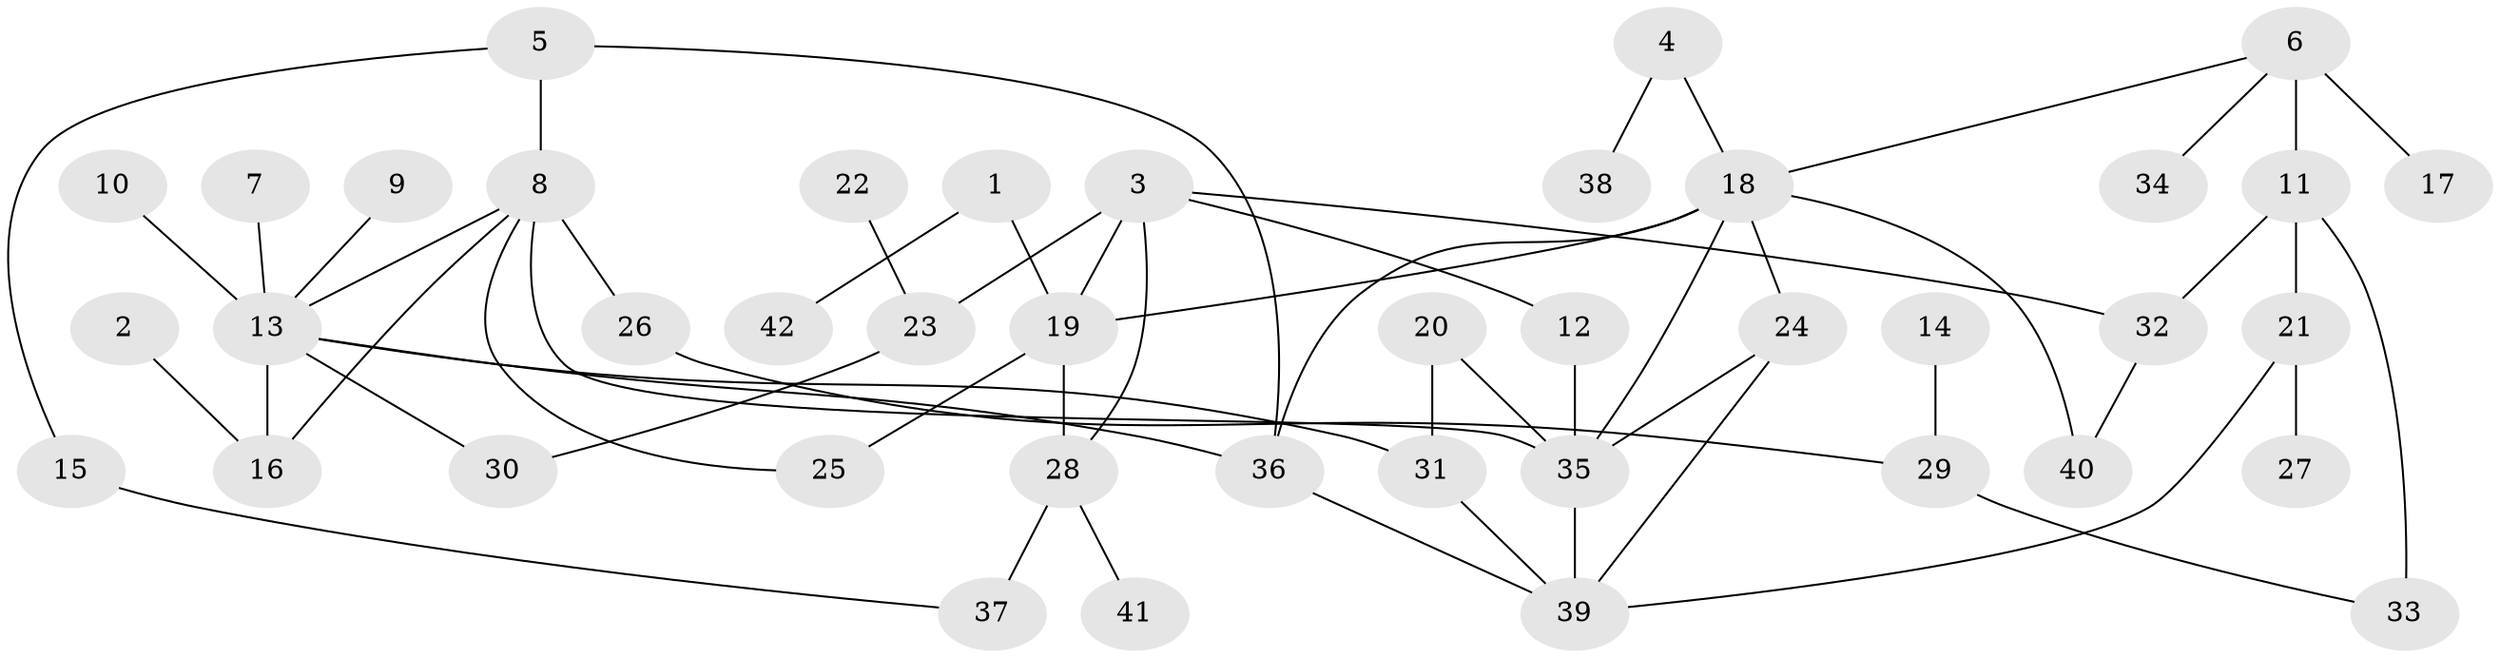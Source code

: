 // original degree distribution, {3: 0.17985611510791366, 7: 0.02158273381294964, 2: 0.2517985611510791, 6: 0.02158273381294964, 4: 0.09352517985611511, 5: 0.04316546762589928, 1: 0.38848920863309355}
// Generated by graph-tools (version 1.1) at 2025/36/03/04/25 23:36:10]
// undirected, 42 vertices, 58 edges
graph export_dot {
  node [color=gray90,style=filled];
  1;
  2;
  3;
  4;
  5;
  6;
  7;
  8;
  9;
  10;
  11;
  12;
  13;
  14;
  15;
  16;
  17;
  18;
  19;
  20;
  21;
  22;
  23;
  24;
  25;
  26;
  27;
  28;
  29;
  30;
  31;
  32;
  33;
  34;
  35;
  36;
  37;
  38;
  39;
  40;
  41;
  42;
  1 -- 19 [weight=1.0];
  1 -- 42 [weight=1.0];
  2 -- 16 [weight=1.0];
  3 -- 12 [weight=1.0];
  3 -- 19 [weight=1.0];
  3 -- 23 [weight=1.0];
  3 -- 28 [weight=1.0];
  3 -- 32 [weight=1.0];
  4 -- 18 [weight=1.0];
  4 -- 38 [weight=1.0];
  5 -- 8 [weight=1.0];
  5 -- 15 [weight=1.0];
  5 -- 36 [weight=1.0];
  6 -- 11 [weight=2.0];
  6 -- 17 [weight=1.0];
  6 -- 18 [weight=1.0];
  6 -- 34 [weight=1.0];
  7 -- 13 [weight=1.0];
  8 -- 13 [weight=1.0];
  8 -- 16 [weight=1.0];
  8 -- 25 [weight=1.0];
  8 -- 26 [weight=1.0];
  8 -- 35 [weight=1.0];
  9 -- 13 [weight=1.0];
  10 -- 13 [weight=1.0];
  11 -- 21 [weight=1.0];
  11 -- 32 [weight=1.0];
  11 -- 33 [weight=2.0];
  12 -- 35 [weight=1.0];
  13 -- 16 [weight=1.0];
  13 -- 30 [weight=1.0];
  13 -- 31 [weight=1.0];
  13 -- 36 [weight=1.0];
  14 -- 29 [weight=1.0];
  15 -- 37 [weight=1.0];
  18 -- 19 [weight=1.0];
  18 -- 24 [weight=1.0];
  18 -- 35 [weight=1.0];
  18 -- 36 [weight=1.0];
  18 -- 40 [weight=1.0];
  19 -- 25 [weight=1.0];
  19 -- 28 [weight=2.0];
  20 -- 31 [weight=1.0];
  20 -- 35 [weight=1.0];
  21 -- 27 [weight=1.0];
  21 -- 39 [weight=1.0];
  22 -- 23 [weight=1.0];
  23 -- 30 [weight=1.0];
  24 -- 35 [weight=1.0];
  24 -- 39 [weight=1.0];
  26 -- 29 [weight=1.0];
  28 -- 37 [weight=2.0];
  28 -- 41 [weight=1.0];
  29 -- 33 [weight=1.0];
  31 -- 39 [weight=1.0];
  32 -- 40 [weight=1.0];
  35 -- 39 [weight=1.0];
  36 -- 39 [weight=1.0];
}
